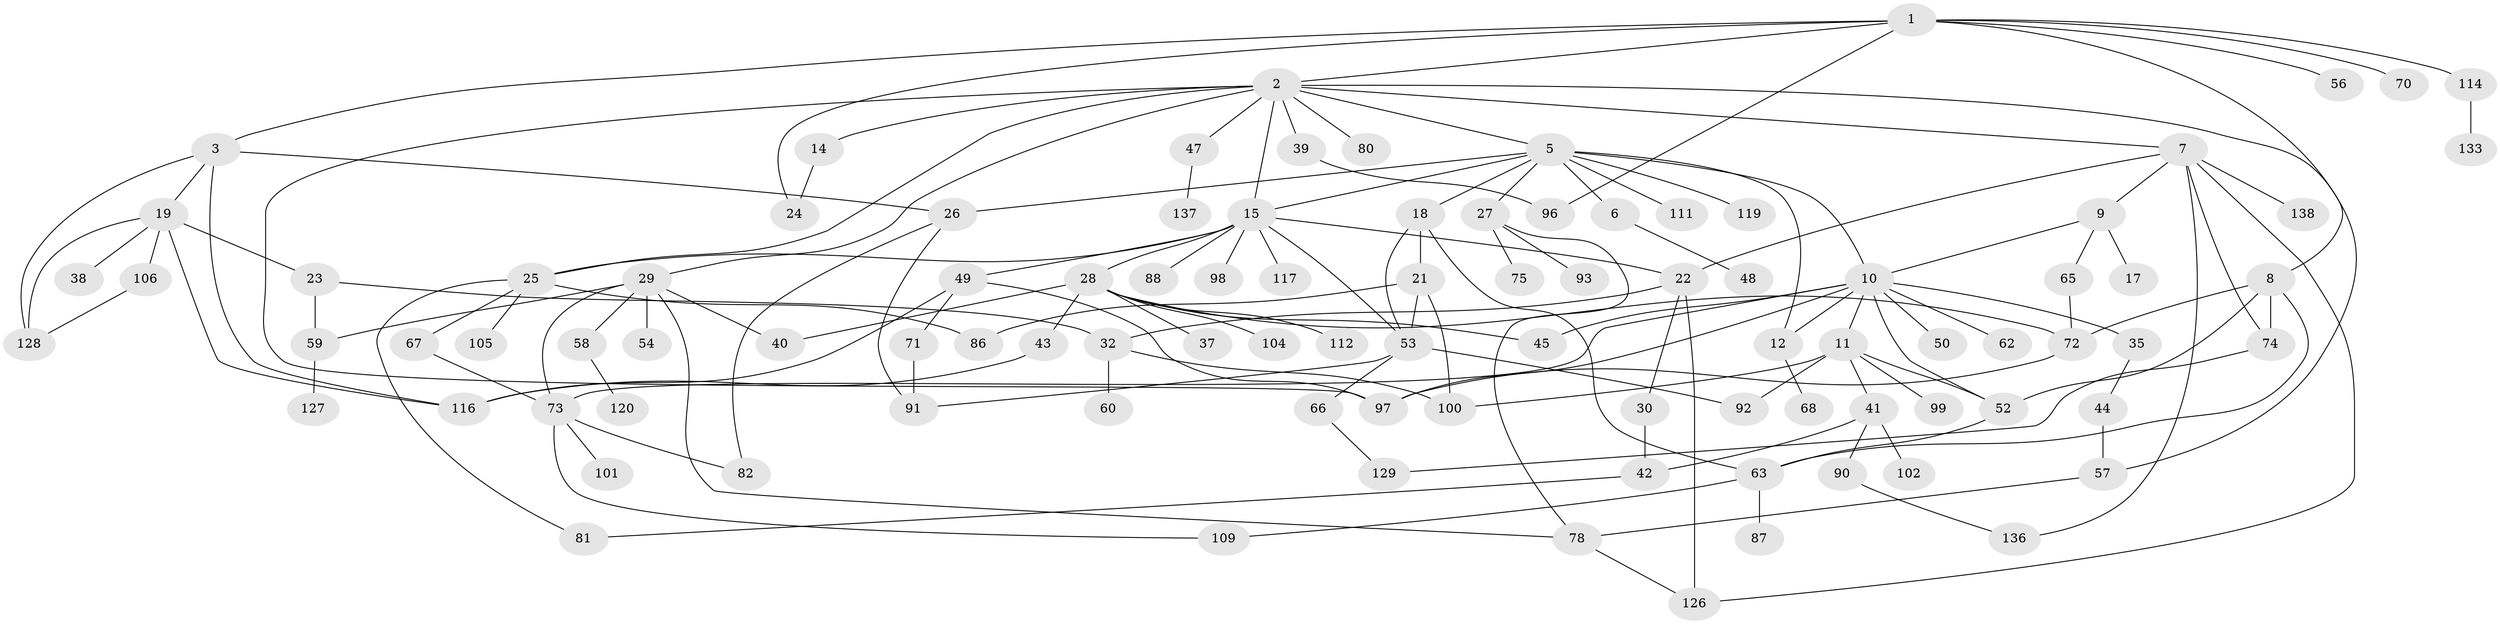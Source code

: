 // original degree distribution, {8: 0.014492753623188406, 5: 0.043478260869565216, 6: 0.028985507246376812, 10: 0.014492753623188406, 2: 0.36231884057971014, 4: 0.13043478260869565, 3: 0.13043478260869565, 7: 0.021739130434782608, 1: 0.2536231884057971}
// Generated by graph-tools (version 1.1) at 2025/10/02/27/25 16:10:52]
// undirected, 98 vertices, 145 edges
graph export_dot {
graph [start="1"]
  node [color=gray90,style=filled];
  1 [super="+55"];
  2 [super="+4"];
  3 [super="+79"];
  5 [super="+20"];
  6;
  7 [super="+134"];
  8 [super="+13"];
  9;
  10 [super="+34"];
  11 [super="+36"];
  12 [super="+131"];
  14;
  15 [super="+16"];
  17;
  18 [super="+121"];
  19 [super="+64"];
  21 [super="+94"];
  22 [super="+132"];
  23 [super="+33"];
  24 [super="+61"];
  25 [super="+135"];
  26 [super="+107"];
  27 [super="+51"];
  28 [super="+31"];
  29 [super="+108"];
  30;
  32 [super="+46"];
  35;
  37;
  38;
  39 [super="+123"];
  40 [super="+83"];
  41 [super="+89"];
  42;
  43 [super="+76"];
  44 [super="+77"];
  45;
  47;
  48;
  49;
  50;
  52 [super="+69"];
  53 [super="+115"];
  54 [super="+118"];
  56;
  57 [super="+110"];
  58;
  59;
  60;
  62;
  63 [super="+84"];
  65;
  66;
  67 [super="+124"];
  68;
  70;
  71;
  72 [super="+122"];
  73 [super="+125"];
  74 [super="+85"];
  75;
  78 [super="+95"];
  80;
  81;
  82;
  86;
  87;
  88;
  90;
  91;
  92;
  93;
  96;
  97 [super="+103"];
  98;
  99;
  100;
  101;
  102;
  104;
  105;
  106;
  109;
  111 [super="+113"];
  112;
  114;
  116;
  117;
  119;
  120;
  126;
  127;
  128 [super="+130"];
  129;
  133;
  136;
  137;
  138;
  1 -- 2;
  1 -- 3;
  1 -- 8;
  1 -- 24;
  1 -- 56;
  1 -- 70;
  1 -- 96;
  1 -- 114;
  2 -- 5;
  2 -- 7;
  2 -- 14;
  2 -- 39;
  2 -- 47;
  2 -- 80;
  2 -- 97;
  2 -- 57;
  2 -- 29;
  2 -- 25;
  2 -- 15;
  3 -- 19;
  3 -- 116;
  3 -- 26;
  3 -- 128;
  5 -- 6;
  5 -- 10;
  5 -- 15;
  5 -- 18;
  5 -- 26;
  5 -- 27;
  5 -- 111;
  5 -- 119;
  5 -- 12;
  6 -- 48;
  7 -- 9;
  7 -- 126;
  7 -- 138;
  7 -- 136;
  7 -- 22;
  7 -- 74;
  8 -- 74;
  8 -- 63;
  8 -- 72;
  8 -- 52;
  9 -- 17;
  9 -- 65;
  9 -- 10;
  10 -- 11;
  10 -- 12;
  10 -- 35;
  10 -- 45;
  10 -- 50;
  10 -- 52;
  10 -- 62;
  10 -- 97;
  10 -- 73;
  11 -- 41;
  11 -- 92;
  11 -- 99;
  11 -- 100;
  11 -- 52;
  12 -- 68;
  14 -- 24;
  15 -- 22;
  15 -- 25;
  15 -- 53;
  15 -- 49;
  15 -- 98;
  15 -- 117;
  15 -- 88;
  15 -- 28;
  18 -- 21;
  18 -- 63;
  18 -- 53;
  19 -- 23;
  19 -- 38;
  19 -- 106;
  19 -- 128;
  19 -- 116;
  21 -- 100;
  21 -- 86;
  21 -- 53;
  22 -- 30;
  22 -- 126;
  22 -- 32;
  23 -- 32;
  23 -- 59;
  25 -- 67;
  25 -- 81;
  25 -- 86;
  25 -- 105;
  26 -- 82;
  26 -- 91;
  27 -- 78;
  27 -- 75;
  27 -- 93;
  28 -- 72;
  28 -- 112;
  28 -- 45;
  28 -- 37;
  28 -- 40;
  28 -- 43;
  28 -- 104;
  29 -- 54;
  29 -- 58;
  29 -- 73;
  29 -- 78;
  29 -- 59;
  29 -- 40;
  30 -- 42;
  32 -- 60;
  32 -- 100;
  35 -- 44;
  39 -- 96;
  41 -- 102 [weight=2];
  41 -- 42;
  41 -- 90;
  42 -- 81;
  43 -- 116;
  44 -- 57;
  47 -- 137;
  49 -- 71;
  49 -- 97;
  49 -- 116;
  52 -- 63;
  53 -- 66;
  53 -- 91;
  53 -- 92;
  57 -- 78;
  58 -- 120;
  59 -- 127;
  63 -- 109;
  63 -- 87;
  65 -- 72;
  66 -- 129;
  67 -- 73;
  71 -- 91;
  72 -- 97;
  73 -- 101;
  73 -- 109;
  73 -- 82;
  74 -- 129;
  78 -- 126;
  90 -- 136;
  106 -- 128;
  114 -- 133;
}
